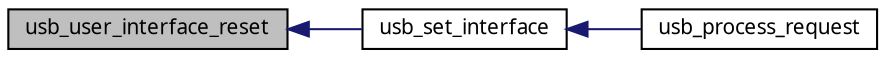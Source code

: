digraph G
{
  edge [fontname="FreeSans.ttf",fontsize=10,labelfontname="FreeSans.ttf",labelfontsize=10];
  node [fontname="FreeSans.ttf",fontsize=10,shape=record];
  rankdir=LR;
  Node1 [label="usb_user_interface_reset",height=0.2,width=0.4,color="black", fillcolor="grey75", style="filled" fontcolor="black"];
  Node1 -> Node2 [dir=back,color="midnightblue",fontsize=10,style="solid",fontname="FreeSans.ttf"];
  Node2 [label="usb_set_interface",height=0.2,width=0.4,color="black", fillcolor="white", style="filled",URL="$a00060.html#297a20012be192881328104df398c6bb",tooltip="This function manages the SETUP_SET_INTERFACE request."];
  Node2 -> Node3 [dir=back,color="midnightblue",fontsize=10,style="solid",fontname="FreeSans.ttf"];
  Node3 [label="usb_process_request",height=0.2,width=0.4,color="black", fillcolor="white", style="filled",URL="$a00096.html#g3a56939c3d898bcbbc8208297dccfe93"];
}
